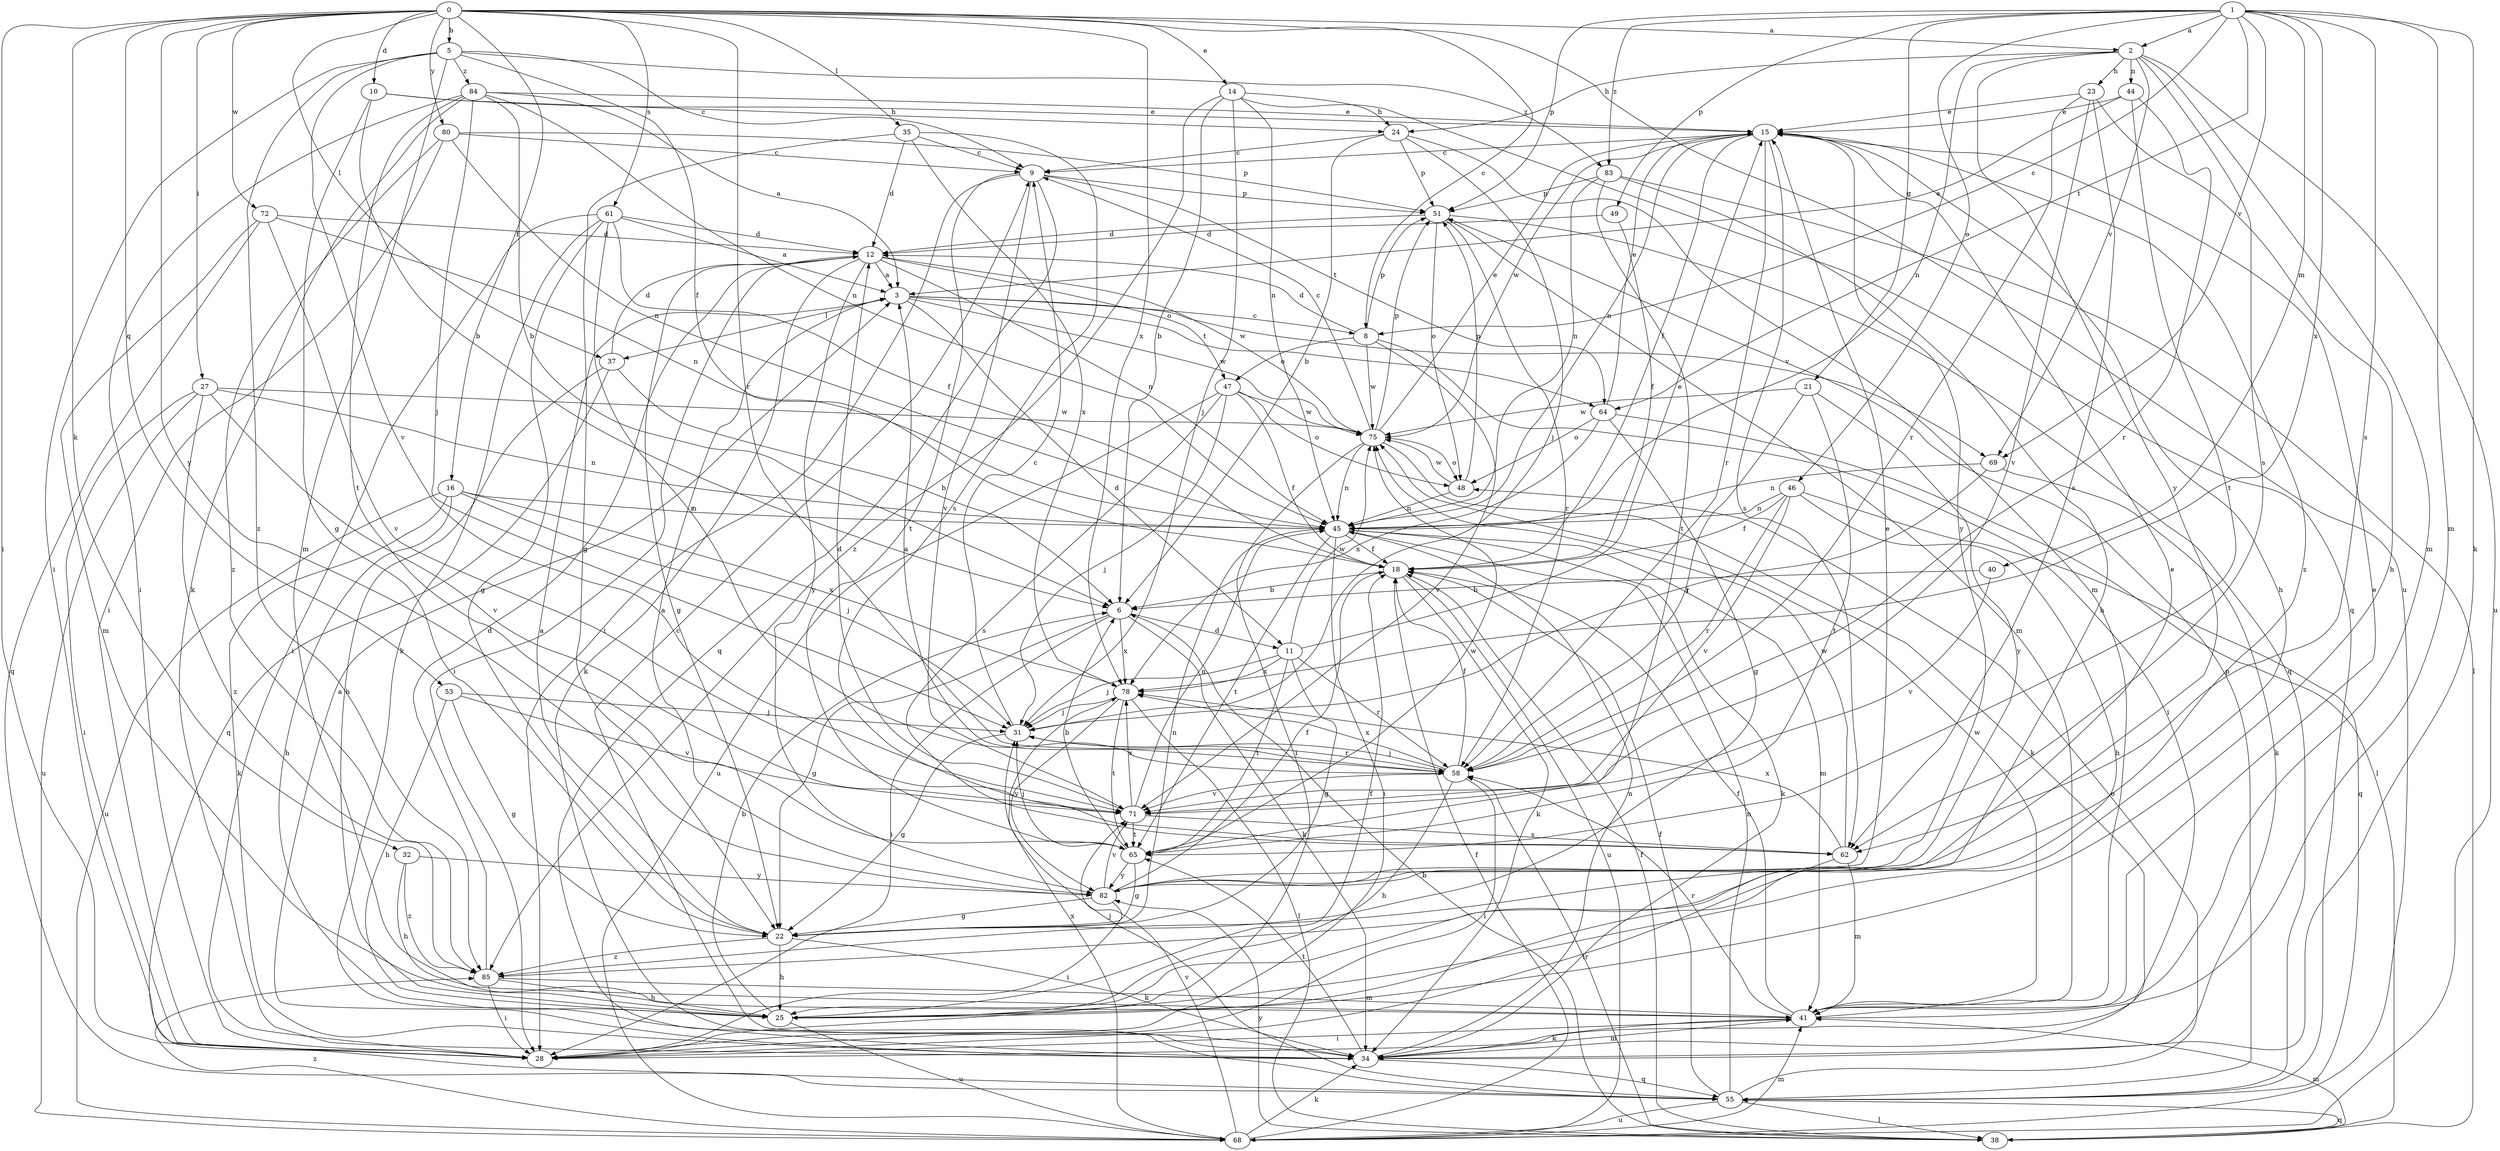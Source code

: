 strict digraph  {
0;
1;
2;
3;
5;
6;
8;
9;
10;
11;
12;
14;
15;
16;
18;
21;
22;
23;
24;
25;
27;
28;
31;
32;
34;
35;
37;
38;
40;
41;
44;
45;
46;
47;
48;
49;
51;
53;
55;
58;
61;
62;
64;
65;
68;
69;
71;
72;
75;
78;
80;
82;
83;
84;
85;
0 -> 2  [label=a];
0 -> 5  [label=b];
0 -> 8  [label=c];
0 -> 10  [label=d];
0 -> 14  [label=e];
0 -> 16  [label=f];
0 -> 27  [label=i];
0 -> 28  [label=i];
0 -> 32  [label=k];
0 -> 35  [label=l];
0 -> 37  [label=l];
0 -> 53  [label=q];
0 -> 58  [label=r];
0 -> 61  [label=s];
0 -> 68  [label=u];
0 -> 72  [label=w];
0 -> 78  [label=x];
0 -> 80  [label=y];
0 -> 82  [label=y];
1 -> 2  [label=a];
1 -> 8  [label=c];
1 -> 21  [label=g];
1 -> 34  [label=k];
1 -> 40  [label=m];
1 -> 41  [label=m];
1 -> 46  [label=o];
1 -> 49  [label=p];
1 -> 51  [label=p];
1 -> 62  [label=s];
1 -> 64  [label=t];
1 -> 69  [label=v];
1 -> 78  [label=x];
1 -> 83  [label=z];
2 -> 23  [label=h];
2 -> 24  [label=h];
2 -> 41  [label=m];
2 -> 44  [label=n];
2 -> 45  [label=n];
2 -> 62  [label=s];
2 -> 68  [label=u];
2 -> 69  [label=v];
2 -> 82  [label=y];
3 -> 8  [label=c];
3 -> 11  [label=d];
3 -> 37  [label=l];
3 -> 64  [label=t];
3 -> 69  [label=v];
3 -> 75  [label=w];
5 -> 9  [label=c];
5 -> 18  [label=f];
5 -> 28  [label=i];
5 -> 41  [label=m];
5 -> 71  [label=v];
5 -> 83  [label=z];
5 -> 84  [label=z];
5 -> 85  [label=z];
6 -> 11  [label=d];
6 -> 22  [label=g];
6 -> 28  [label=i];
6 -> 34  [label=k];
6 -> 78  [label=x];
8 -> 12  [label=d];
8 -> 28  [label=i];
8 -> 47  [label=o];
8 -> 51  [label=p];
8 -> 71  [label=v];
8 -> 75  [label=w];
9 -> 28  [label=i];
9 -> 51  [label=p];
9 -> 55  [label=q];
9 -> 64  [label=t];
9 -> 65  [label=t];
9 -> 71  [label=v];
10 -> 6  [label=b];
10 -> 15  [label=e];
10 -> 22  [label=g];
10 -> 24  [label=h];
11 -> 15  [label=e];
11 -> 22  [label=g];
11 -> 31  [label=j];
11 -> 58  [label=r];
11 -> 65  [label=t];
11 -> 75  [label=w];
11 -> 78  [label=x];
12 -> 3  [label=a];
12 -> 22  [label=g];
12 -> 28  [label=i];
12 -> 34  [label=k];
12 -> 45  [label=n];
12 -> 47  [label=o];
12 -> 75  [label=w];
12 -> 82  [label=y];
14 -> 6  [label=b];
14 -> 24  [label=h];
14 -> 31  [label=j];
14 -> 45  [label=n];
14 -> 55  [label=q];
14 -> 85  [label=z];
15 -> 9  [label=c];
15 -> 18  [label=f];
15 -> 25  [label=h];
15 -> 45  [label=n];
15 -> 58  [label=r];
15 -> 62  [label=s];
15 -> 75  [label=w];
15 -> 82  [label=y];
15 -> 85  [label=z];
16 -> 25  [label=h];
16 -> 31  [label=j];
16 -> 34  [label=k];
16 -> 45  [label=n];
16 -> 68  [label=u];
16 -> 78  [label=x];
18 -> 6  [label=b];
18 -> 34  [label=k];
18 -> 68  [label=u];
21 -> 58  [label=r];
21 -> 65  [label=t];
21 -> 75  [label=w];
21 -> 82  [label=y];
22 -> 3  [label=a];
22 -> 25  [label=h];
22 -> 34  [label=k];
22 -> 45  [label=n];
22 -> 85  [label=z];
23 -> 15  [label=e];
23 -> 25  [label=h];
23 -> 58  [label=r];
23 -> 62  [label=s];
23 -> 71  [label=v];
24 -> 6  [label=b];
24 -> 9  [label=c];
24 -> 31  [label=j];
24 -> 41  [label=m];
24 -> 51  [label=p];
25 -> 6  [label=b];
25 -> 18  [label=f];
25 -> 68  [label=u];
27 -> 28  [label=i];
27 -> 45  [label=n];
27 -> 68  [label=u];
27 -> 71  [label=v];
27 -> 75  [label=w];
27 -> 85  [label=z];
31 -> 9  [label=c];
31 -> 22  [label=g];
31 -> 58  [label=r];
32 -> 25  [label=h];
32 -> 82  [label=y];
32 -> 85  [label=z];
34 -> 3  [label=a];
34 -> 9  [label=c];
34 -> 41  [label=m];
34 -> 45  [label=n];
34 -> 55  [label=q];
34 -> 65  [label=t];
35 -> 9  [label=c];
35 -> 12  [label=d];
35 -> 22  [label=g];
35 -> 62  [label=s];
35 -> 78  [label=x];
37 -> 6  [label=b];
37 -> 12  [label=d];
37 -> 25  [label=h];
37 -> 55  [label=q];
38 -> 6  [label=b];
38 -> 18  [label=f];
38 -> 41  [label=m];
38 -> 55  [label=q];
38 -> 58  [label=r];
38 -> 82  [label=y];
40 -> 6  [label=b];
40 -> 71  [label=v];
41 -> 15  [label=e];
41 -> 18  [label=f];
41 -> 28  [label=i];
41 -> 34  [label=k];
41 -> 58  [label=r];
41 -> 75  [label=w];
44 -> 3  [label=a];
44 -> 15  [label=e];
44 -> 58  [label=r];
44 -> 65  [label=t];
45 -> 18  [label=f];
45 -> 28  [label=i];
45 -> 34  [label=k];
45 -> 41  [label=m];
45 -> 65  [label=t];
46 -> 18  [label=f];
46 -> 25  [label=h];
46 -> 45  [label=n];
46 -> 55  [label=q];
46 -> 58  [label=r];
46 -> 71  [label=v];
47 -> 18  [label=f];
47 -> 31  [label=j];
47 -> 48  [label=o];
47 -> 62  [label=s];
47 -> 68  [label=u];
47 -> 75  [label=w];
48 -> 45  [label=n];
48 -> 51  [label=p];
48 -> 75  [label=w];
49 -> 12  [label=d];
49 -> 18  [label=f];
51 -> 12  [label=d];
51 -> 41  [label=m];
51 -> 48  [label=o];
51 -> 55  [label=q];
51 -> 58  [label=r];
53 -> 22  [label=g];
53 -> 25  [label=h];
53 -> 31  [label=j];
53 -> 71  [label=v];
55 -> 18  [label=f];
55 -> 31  [label=j];
55 -> 38  [label=l];
55 -> 45  [label=n];
55 -> 48  [label=o];
55 -> 51  [label=p];
55 -> 68  [label=u];
58 -> 3  [label=a];
58 -> 18  [label=f];
58 -> 25  [label=h];
58 -> 28  [label=i];
58 -> 31  [label=j];
58 -> 71  [label=v];
58 -> 78  [label=x];
61 -> 3  [label=a];
61 -> 12  [label=d];
61 -> 18  [label=f];
61 -> 22  [label=g];
61 -> 28  [label=i];
61 -> 34  [label=k];
61 -> 58  [label=r];
62 -> 28  [label=i];
62 -> 41  [label=m];
62 -> 75  [label=w];
62 -> 78  [label=x];
64 -> 15  [label=e];
64 -> 22  [label=g];
64 -> 38  [label=l];
64 -> 48  [label=o];
64 -> 78  [label=x];
65 -> 6  [label=b];
65 -> 22  [label=g];
65 -> 31  [label=j];
65 -> 75  [label=w];
65 -> 82  [label=y];
68 -> 18  [label=f];
68 -> 34  [label=k];
68 -> 41  [label=m];
68 -> 71  [label=v];
68 -> 78  [label=x];
68 -> 85  [label=z];
69 -> 31  [label=j];
69 -> 34  [label=k];
69 -> 45  [label=n];
71 -> 12  [label=d];
71 -> 45  [label=n];
71 -> 62  [label=s];
71 -> 65  [label=t];
71 -> 78  [label=x];
72 -> 12  [label=d];
72 -> 41  [label=m];
72 -> 45  [label=n];
72 -> 55  [label=q];
72 -> 71  [label=v];
75 -> 9  [label=c];
75 -> 15  [label=e];
75 -> 28  [label=i];
75 -> 34  [label=k];
75 -> 45  [label=n];
75 -> 48  [label=o];
75 -> 51  [label=p];
78 -> 31  [label=j];
78 -> 38  [label=l];
78 -> 65  [label=t];
78 -> 82  [label=y];
80 -> 9  [label=c];
80 -> 28  [label=i];
80 -> 45  [label=n];
80 -> 51  [label=p];
80 -> 85  [label=z];
82 -> 3  [label=a];
82 -> 15  [label=e];
82 -> 18  [label=f];
82 -> 22  [label=g];
82 -> 28  [label=i];
82 -> 71  [label=v];
83 -> 25  [label=h];
83 -> 38  [label=l];
83 -> 45  [label=n];
83 -> 51  [label=p];
83 -> 65  [label=t];
84 -> 3  [label=a];
84 -> 6  [label=b];
84 -> 15  [label=e];
84 -> 28  [label=i];
84 -> 31  [label=j];
84 -> 34  [label=k];
84 -> 45  [label=n];
84 -> 65  [label=t];
85 -> 12  [label=d];
85 -> 15  [label=e];
85 -> 25  [label=h];
85 -> 28  [label=i];
85 -> 41  [label=m];
}
